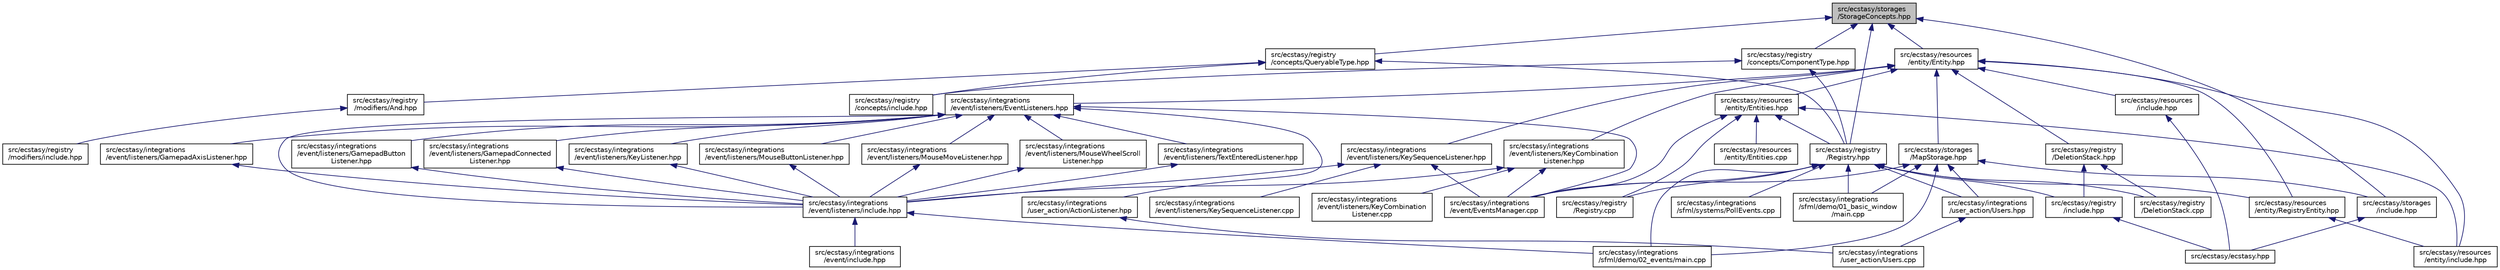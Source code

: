 digraph "src/ecstasy/storages/StorageConcepts.hpp"
{
 // LATEX_PDF_SIZE
  edge [fontname="Helvetica",fontsize="10",labelfontname="Helvetica",labelfontsize="10"];
  node [fontname="Helvetica",fontsize="10",shape=record];
  Node1 [label="src/ecstasy/storages\l/StorageConcepts.hpp",height=0.2,width=0.4,color="black", fillcolor="grey75", style="filled", fontcolor="black",tooltip=" "];
  Node1 -> Node2 [dir="back",color="midnightblue",fontsize="10",style="solid",fontname="Helvetica"];
  Node2 [label="src/ecstasy/registry\l/concepts/ComponentType.hpp",height=0.2,width=0.4,color="black", fillcolor="white", style="filled",URL="$_component_type_8hpp.html",tooltip=" "];
  Node2 -> Node3 [dir="back",color="midnightblue",fontsize="10",style="solid",fontname="Helvetica"];
  Node3 [label="src/ecstasy/registry\l/concepts/include.hpp",height=0.2,width=0.4,color="black", fillcolor="white", style="filled",URL="$registry_2concepts_2include_8hpp.html",tooltip=" "];
  Node2 -> Node4 [dir="back",color="midnightblue",fontsize="10",style="solid",fontname="Helvetica"];
  Node4 [label="src/ecstasy/registry\l/Registry.hpp",height=0.2,width=0.4,color="black", fillcolor="white", style="filled",URL="$_registry_8hpp.html",tooltip=" "];
  Node4 -> Node5 [dir="back",color="midnightblue",fontsize="10",style="solid",fontname="Helvetica"];
  Node5 [label="src/ecstasy/integrations\l/event/EventsManager.cpp",height=0.2,width=0.4,color="black", fillcolor="white", style="filled",URL="$_events_manager_8cpp.html",tooltip=" "];
  Node4 -> Node6 [dir="back",color="midnightblue",fontsize="10",style="solid",fontname="Helvetica"];
  Node6 [label="src/ecstasy/integrations\l/sfml/demo/01_basic_window\l/main.cpp",height=0.2,width=0.4,color="black", fillcolor="white", style="filled",URL="$01__basic__window_2main_8cpp.html",tooltip=" "];
  Node4 -> Node7 [dir="back",color="midnightblue",fontsize="10",style="solid",fontname="Helvetica"];
  Node7 [label="src/ecstasy/integrations\l/sfml/demo/02_events/main.cpp",height=0.2,width=0.4,color="black", fillcolor="white", style="filled",URL="$02__events_2main_8cpp.html",tooltip=" "];
  Node4 -> Node8 [dir="back",color="midnightblue",fontsize="10",style="solid",fontname="Helvetica"];
  Node8 [label="src/ecstasy/integrations\l/sfml/systems/PollEvents.cpp",height=0.2,width=0.4,color="black", fillcolor="white", style="filled",URL="$_poll_events_8cpp.html",tooltip=" "];
  Node4 -> Node9 [dir="back",color="midnightblue",fontsize="10",style="solid",fontname="Helvetica"];
  Node9 [label="src/ecstasy/integrations\l/user_action/Users.hpp",height=0.2,width=0.4,color="black", fillcolor="white", style="filled",URL="$_users_8hpp.html",tooltip=" "];
  Node9 -> Node10 [dir="back",color="midnightblue",fontsize="10",style="solid",fontname="Helvetica"];
  Node10 [label="src/ecstasy/integrations\l/user_action/Users.cpp",height=0.2,width=0.4,color="black", fillcolor="white", style="filled",URL="$_users_8cpp.html",tooltip=" "];
  Node4 -> Node11 [dir="back",color="midnightblue",fontsize="10",style="solid",fontname="Helvetica"];
  Node11 [label="src/ecstasy/registry\l/DeletionStack.cpp",height=0.2,width=0.4,color="black", fillcolor="white", style="filled",URL="$_deletion_stack_8cpp.html",tooltip=" "];
  Node4 -> Node12 [dir="back",color="midnightblue",fontsize="10",style="solid",fontname="Helvetica"];
  Node12 [label="src/ecstasy/registry\l/include.hpp",height=0.2,width=0.4,color="black", fillcolor="white", style="filled",URL="$registry_2include_8hpp.html",tooltip=" "];
  Node12 -> Node13 [dir="back",color="midnightblue",fontsize="10",style="solid",fontname="Helvetica"];
  Node13 [label="src/ecstasy/ecstasy.hpp",height=0.2,width=0.4,color="black", fillcolor="white", style="filled",URL="$ecstasy_8hpp.html",tooltip=" "];
  Node4 -> Node14 [dir="back",color="midnightblue",fontsize="10",style="solid",fontname="Helvetica"];
  Node14 [label="src/ecstasy/registry\l/Registry.cpp",height=0.2,width=0.4,color="black", fillcolor="white", style="filled",URL="$_registry_8cpp.html",tooltip=" "];
  Node4 -> Node15 [dir="back",color="midnightblue",fontsize="10",style="solid",fontname="Helvetica"];
  Node15 [label="src/ecstasy/resources\l/entity/RegistryEntity.hpp",height=0.2,width=0.4,color="black", fillcolor="white", style="filled",URL="$_registry_entity_8hpp.html",tooltip=" "];
  Node15 -> Node16 [dir="back",color="midnightblue",fontsize="10",style="solid",fontname="Helvetica"];
  Node16 [label="src/ecstasy/resources\l/entity/include.hpp",height=0.2,width=0.4,color="black", fillcolor="white", style="filled",URL="$resources_2entity_2include_8hpp.html",tooltip=" "];
  Node1 -> Node17 [dir="back",color="midnightblue",fontsize="10",style="solid",fontname="Helvetica"];
  Node17 [label="src/ecstasy/registry\l/concepts/QueryableType.hpp",height=0.2,width=0.4,color="black", fillcolor="white", style="filled",URL="$_queryable_type_8hpp.html",tooltip=" "];
  Node17 -> Node3 [dir="back",color="midnightblue",fontsize="10",style="solid",fontname="Helvetica"];
  Node17 -> Node18 [dir="back",color="midnightblue",fontsize="10",style="solid",fontname="Helvetica"];
  Node18 [label="src/ecstasy/registry\l/modifiers/And.hpp",height=0.2,width=0.4,color="black", fillcolor="white", style="filled",URL="$registry_2modifiers_2_and_8hpp.html",tooltip=" "];
  Node18 -> Node19 [dir="back",color="midnightblue",fontsize="10",style="solid",fontname="Helvetica"];
  Node19 [label="src/ecstasy/registry\l/modifiers/include.hpp",height=0.2,width=0.4,color="black", fillcolor="white", style="filled",URL="$registry_2modifiers_2include_8hpp.html",tooltip=" "];
  Node17 -> Node4 [dir="back",color="midnightblue",fontsize="10",style="solid",fontname="Helvetica"];
  Node1 -> Node4 [dir="back",color="midnightblue",fontsize="10",style="solid",fontname="Helvetica"];
  Node1 -> Node20 [dir="back",color="midnightblue",fontsize="10",style="solid",fontname="Helvetica"];
  Node20 [label="src/ecstasy/resources\l/entity/Entity.hpp",height=0.2,width=0.4,color="black", fillcolor="white", style="filled",URL="$_entity_8hpp.html",tooltip=" "];
  Node20 -> Node21 [dir="back",color="midnightblue",fontsize="10",style="solid",fontname="Helvetica"];
  Node21 [label="src/ecstasy/integrations\l/event/listeners/EventListeners.hpp",height=0.2,width=0.4,color="black", fillcolor="white", style="filled",URL="$_event_listeners_8hpp.html",tooltip=" "];
  Node21 -> Node5 [dir="back",color="midnightblue",fontsize="10",style="solid",fontname="Helvetica"];
  Node21 -> Node22 [dir="back",color="midnightblue",fontsize="10",style="solid",fontname="Helvetica"];
  Node22 [label="src/ecstasy/integrations\l/event/listeners/GamepadAxisListener.hpp",height=0.2,width=0.4,color="black", fillcolor="white", style="filled",URL="$_gamepad_axis_listener_8hpp.html",tooltip=" "];
  Node22 -> Node23 [dir="back",color="midnightblue",fontsize="10",style="solid",fontname="Helvetica"];
  Node23 [label="src/ecstasy/integrations\l/event/listeners/include.hpp",height=0.2,width=0.4,color="black", fillcolor="white", style="filled",URL="$integrations_2event_2listeners_2include_8hpp.html",tooltip=" "];
  Node23 -> Node24 [dir="back",color="midnightblue",fontsize="10",style="solid",fontname="Helvetica"];
  Node24 [label="src/ecstasy/integrations\l/event/include.hpp",height=0.2,width=0.4,color="black", fillcolor="white", style="filled",URL="$integrations_2event_2include_8hpp.html",tooltip=" "];
  Node23 -> Node7 [dir="back",color="midnightblue",fontsize="10",style="solid",fontname="Helvetica"];
  Node21 -> Node25 [dir="back",color="midnightblue",fontsize="10",style="solid",fontname="Helvetica"];
  Node25 [label="src/ecstasy/integrations\l/event/listeners/GamepadButton\lListener.hpp",height=0.2,width=0.4,color="black", fillcolor="white", style="filled",URL="$_gamepad_button_listener_8hpp.html",tooltip=" "];
  Node25 -> Node23 [dir="back",color="midnightblue",fontsize="10",style="solid",fontname="Helvetica"];
  Node21 -> Node26 [dir="back",color="midnightblue",fontsize="10",style="solid",fontname="Helvetica"];
  Node26 [label="src/ecstasy/integrations\l/event/listeners/GamepadConnected\lListener.hpp",height=0.2,width=0.4,color="black", fillcolor="white", style="filled",URL="$_gamepad_connected_listener_8hpp.html",tooltip=" "];
  Node26 -> Node23 [dir="back",color="midnightblue",fontsize="10",style="solid",fontname="Helvetica"];
  Node21 -> Node23 [dir="back",color="midnightblue",fontsize="10",style="solid",fontname="Helvetica"];
  Node21 -> Node27 [dir="back",color="midnightblue",fontsize="10",style="solid",fontname="Helvetica"];
  Node27 [label="src/ecstasy/integrations\l/event/listeners/KeyListener.hpp",height=0.2,width=0.4,color="black", fillcolor="white", style="filled",URL="$_key_listener_8hpp.html",tooltip=" "];
  Node27 -> Node23 [dir="back",color="midnightblue",fontsize="10",style="solid",fontname="Helvetica"];
  Node21 -> Node28 [dir="back",color="midnightblue",fontsize="10",style="solid",fontname="Helvetica"];
  Node28 [label="src/ecstasy/integrations\l/event/listeners/MouseButtonListener.hpp",height=0.2,width=0.4,color="black", fillcolor="white", style="filled",URL="$_mouse_button_listener_8hpp.html",tooltip=" "];
  Node28 -> Node23 [dir="back",color="midnightblue",fontsize="10",style="solid",fontname="Helvetica"];
  Node21 -> Node29 [dir="back",color="midnightblue",fontsize="10",style="solid",fontname="Helvetica"];
  Node29 [label="src/ecstasy/integrations\l/event/listeners/MouseMoveListener.hpp",height=0.2,width=0.4,color="black", fillcolor="white", style="filled",URL="$_mouse_move_listener_8hpp.html",tooltip=" "];
  Node29 -> Node23 [dir="back",color="midnightblue",fontsize="10",style="solid",fontname="Helvetica"];
  Node21 -> Node30 [dir="back",color="midnightblue",fontsize="10",style="solid",fontname="Helvetica"];
  Node30 [label="src/ecstasy/integrations\l/event/listeners/MouseWheelScroll\lListener.hpp",height=0.2,width=0.4,color="black", fillcolor="white", style="filled",URL="$_mouse_wheel_scroll_listener_8hpp.html",tooltip=" "];
  Node30 -> Node23 [dir="back",color="midnightblue",fontsize="10",style="solid",fontname="Helvetica"];
  Node21 -> Node31 [dir="back",color="midnightblue",fontsize="10",style="solid",fontname="Helvetica"];
  Node31 [label="src/ecstasy/integrations\l/event/listeners/TextEnteredListener.hpp",height=0.2,width=0.4,color="black", fillcolor="white", style="filled",URL="$_text_entered_listener_8hpp.html",tooltip=" "];
  Node31 -> Node23 [dir="back",color="midnightblue",fontsize="10",style="solid",fontname="Helvetica"];
  Node21 -> Node32 [dir="back",color="midnightblue",fontsize="10",style="solid",fontname="Helvetica"];
  Node32 [label="src/ecstasy/integrations\l/user_action/ActionListener.hpp",height=0.2,width=0.4,color="black", fillcolor="white", style="filled",URL="$_action_listener_8hpp.html",tooltip=" "];
  Node32 -> Node10 [dir="back",color="midnightblue",fontsize="10",style="solid",fontname="Helvetica"];
  Node20 -> Node33 [dir="back",color="midnightblue",fontsize="10",style="solid",fontname="Helvetica"];
  Node33 [label="src/ecstasy/integrations\l/event/listeners/KeyCombination\lListener.hpp",height=0.2,width=0.4,color="black", fillcolor="white", style="filled",URL="$_key_combination_listener_8hpp.html",tooltip=" "];
  Node33 -> Node5 [dir="back",color="midnightblue",fontsize="10",style="solid",fontname="Helvetica"];
  Node33 -> Node23 [dir="back",color="midnightblue",fontsize="10",style="solid",fontname="Helvetica"];
  Node33 -> Node34 [dir="back",color="midnightblue",fontsize="10",style="solid",fontname="Helvetica"];
  Node34 [label="src/ecstasy/integrations\l/event/listeners/KeyCombination\lListener.cpp",height=0.2,width=0.4,color="black", fillcolor="white", style="filled",URL="$_key_combination_listener_8cpp.html",tooltip=" "];
  Node20 -> Node35 [dir="back",color="midnightblue",fontsize="10",style="solid",fontname="Helvetica"];
  Node35 [label="src/ecstasy/integrations\l/event/listeners/KeySequenceListener.hpp",height=0.2,width=0.4,color="black", fillcolor="white", style="filled",URL="$_key_sequence_listener_8hpp.html",tooltip=" "];
  Node35 -> Node5 [dir="back",color="midnightblue",fontsize="10",style="solid",fontname="Helvetica"];
  Node35 -> Node23 [dir="back",color="midnightblue",fontsize="10",style="solid",fontname="Helvetica"];
  Node35 -> Node36 [dir="back",color="midnightblue",fontsize="10",style="solid",fontname="Helvetica"];
  Node36 [label="src/ecstasy/integrations\l/event/listeners/KeySequenceListener.cpp",height=0.2,width=0.4,color="black", fillcolor="white", style="filled",URL="$_key_sequence_listener_8cpp.html",tooltip=" "];
  Node20 -> Node37 [dir="back",color="midnightblue",fontsize="10",style="solid",fontname="Helvetica"];
  Node37 [label="src/ecstasy/registry\l/DeletionStack.hpp",height=0.2,width=0.4,color="black", fillcolor="white", style="filled",URL="$_deletion_stack_8hpp.html",tooltip=" "];
  Node37 -> Node11 [dir="back",color="midnightblue",fontsize="10",style="solid",fontname="Helvetica"];
  Node37 -> Node12 [dir="back",color="midnightblue",fontsize="10",style="solid",fontname="Helvetica"];
  Node20 -> Node38 [dir="back",color="midnightblue",fontsize="10",style="solid",fontname="Helvetica"];
  Node38 [label="src/ecstasy/resources\l/entity/Entities.hpp",height=0.2,width=0.4,color="black", fillcolor="white", style="filled",URL="$_entities_8hpp.html",tooltip=" "];
  Node38 -> Node5 [dir="back",color="midnightblue",fontsize="10",style="solid",fontname="Helvetica"];
  Node38 -> Node14 [dir="back",color="midnightblue",fontsize="10",style="solid",fontname="Helvetica"];
  Node38 -> Node4 [dir="back",color="midnightblue",fontsize="10",style="solid",fontname="Helvetica"];
  Node38 -> Node39 [dir="back",color="midnightblue",fontsize="10",style="solid",fontname="Helvetica"];
  Node39 [label="src/ecstasy/resources\l/entity/Entities.cpp",height=0.2,width=0.4,color="black", fillcolor="white", style="filled",URL="$_entities_8cpp.html",tooltip=" "];
  Node38 -> Node16 [dir="back",color="midnightblue",fontsize="10",style="solid",fontname="Helvetica"];
  Node20 -> Node16 [dir="back",color="midnightblue",fontsize="10",style="solid",fontname="Helvetica"];
  Node20 -> Node15 [dir="back",color="midnightblue",fontsize="10",style="solid",fontname="Helvetica"];
  Node20 -> Node40 [dir="back",color="midnightblue",fontsize="10",style="solid",fontname="Helvetica"];
  Node40 [label="src/ecstasy/resources\l/include.hpp",height=0.2,width=0.4,color="black", fillcolor="white", style="filled",URL="$resources_2include_8hpp.html",tooltip=" "];
  Node40 -> Node13 [dir="back",color="midnightblue",fontsize="10",style="solid",fontname="Helvetica"];
  Node20 -> Node41 [dir="back",color="midnightblue",fontsize="10",style="solid",fontname="Helvetica"];
  Node41 [label="src/ecstasy/storages\l/MapStorage.hpp",height=0.2,width=0.4,color="black", fillcolor="white", style="filled",URL="$_map_storage_8hpp.html",tooltip=" "];
  Node41 -> Node5 [dir="back",color="midnightblue",fontsize="10",style="solid",fontname="Helvetica"];
  Node41 -> Node6 [dir="back",color="midnightblue",fontsize="10",style="solid",fontname="Helvetica"];
  Node41 -> Node7 [dir="back",color="midnightblue",fontsize="10",style="solid",fontname="Helvetica"];
  Node41 -> Node9 [dir="back",color="midnightblue",fontsize="10",style="solid",fontname="Helvetica"];
  Node41 -> Node42 [dir="back",color="midnightblue",fontsize="10",style="solid",fontname="Helvetica"];
  Node42 [label="src/ecstasy/storages\l/include.hpp",height=0.2,width=0.4,color="black", fillcolor="white", style="filled",URL="$storages_2include_8hpp.html",tooltip=" "];
  Node42 -> Node13 [dir="back",color="midnightblue",fontsize="10",style="solid",fontname="Helvetica"];
  Node1 -> Node42 [dir="back",color="midnightblue",fontsize="10",style="solid",fontname="Helvetica"];
}
